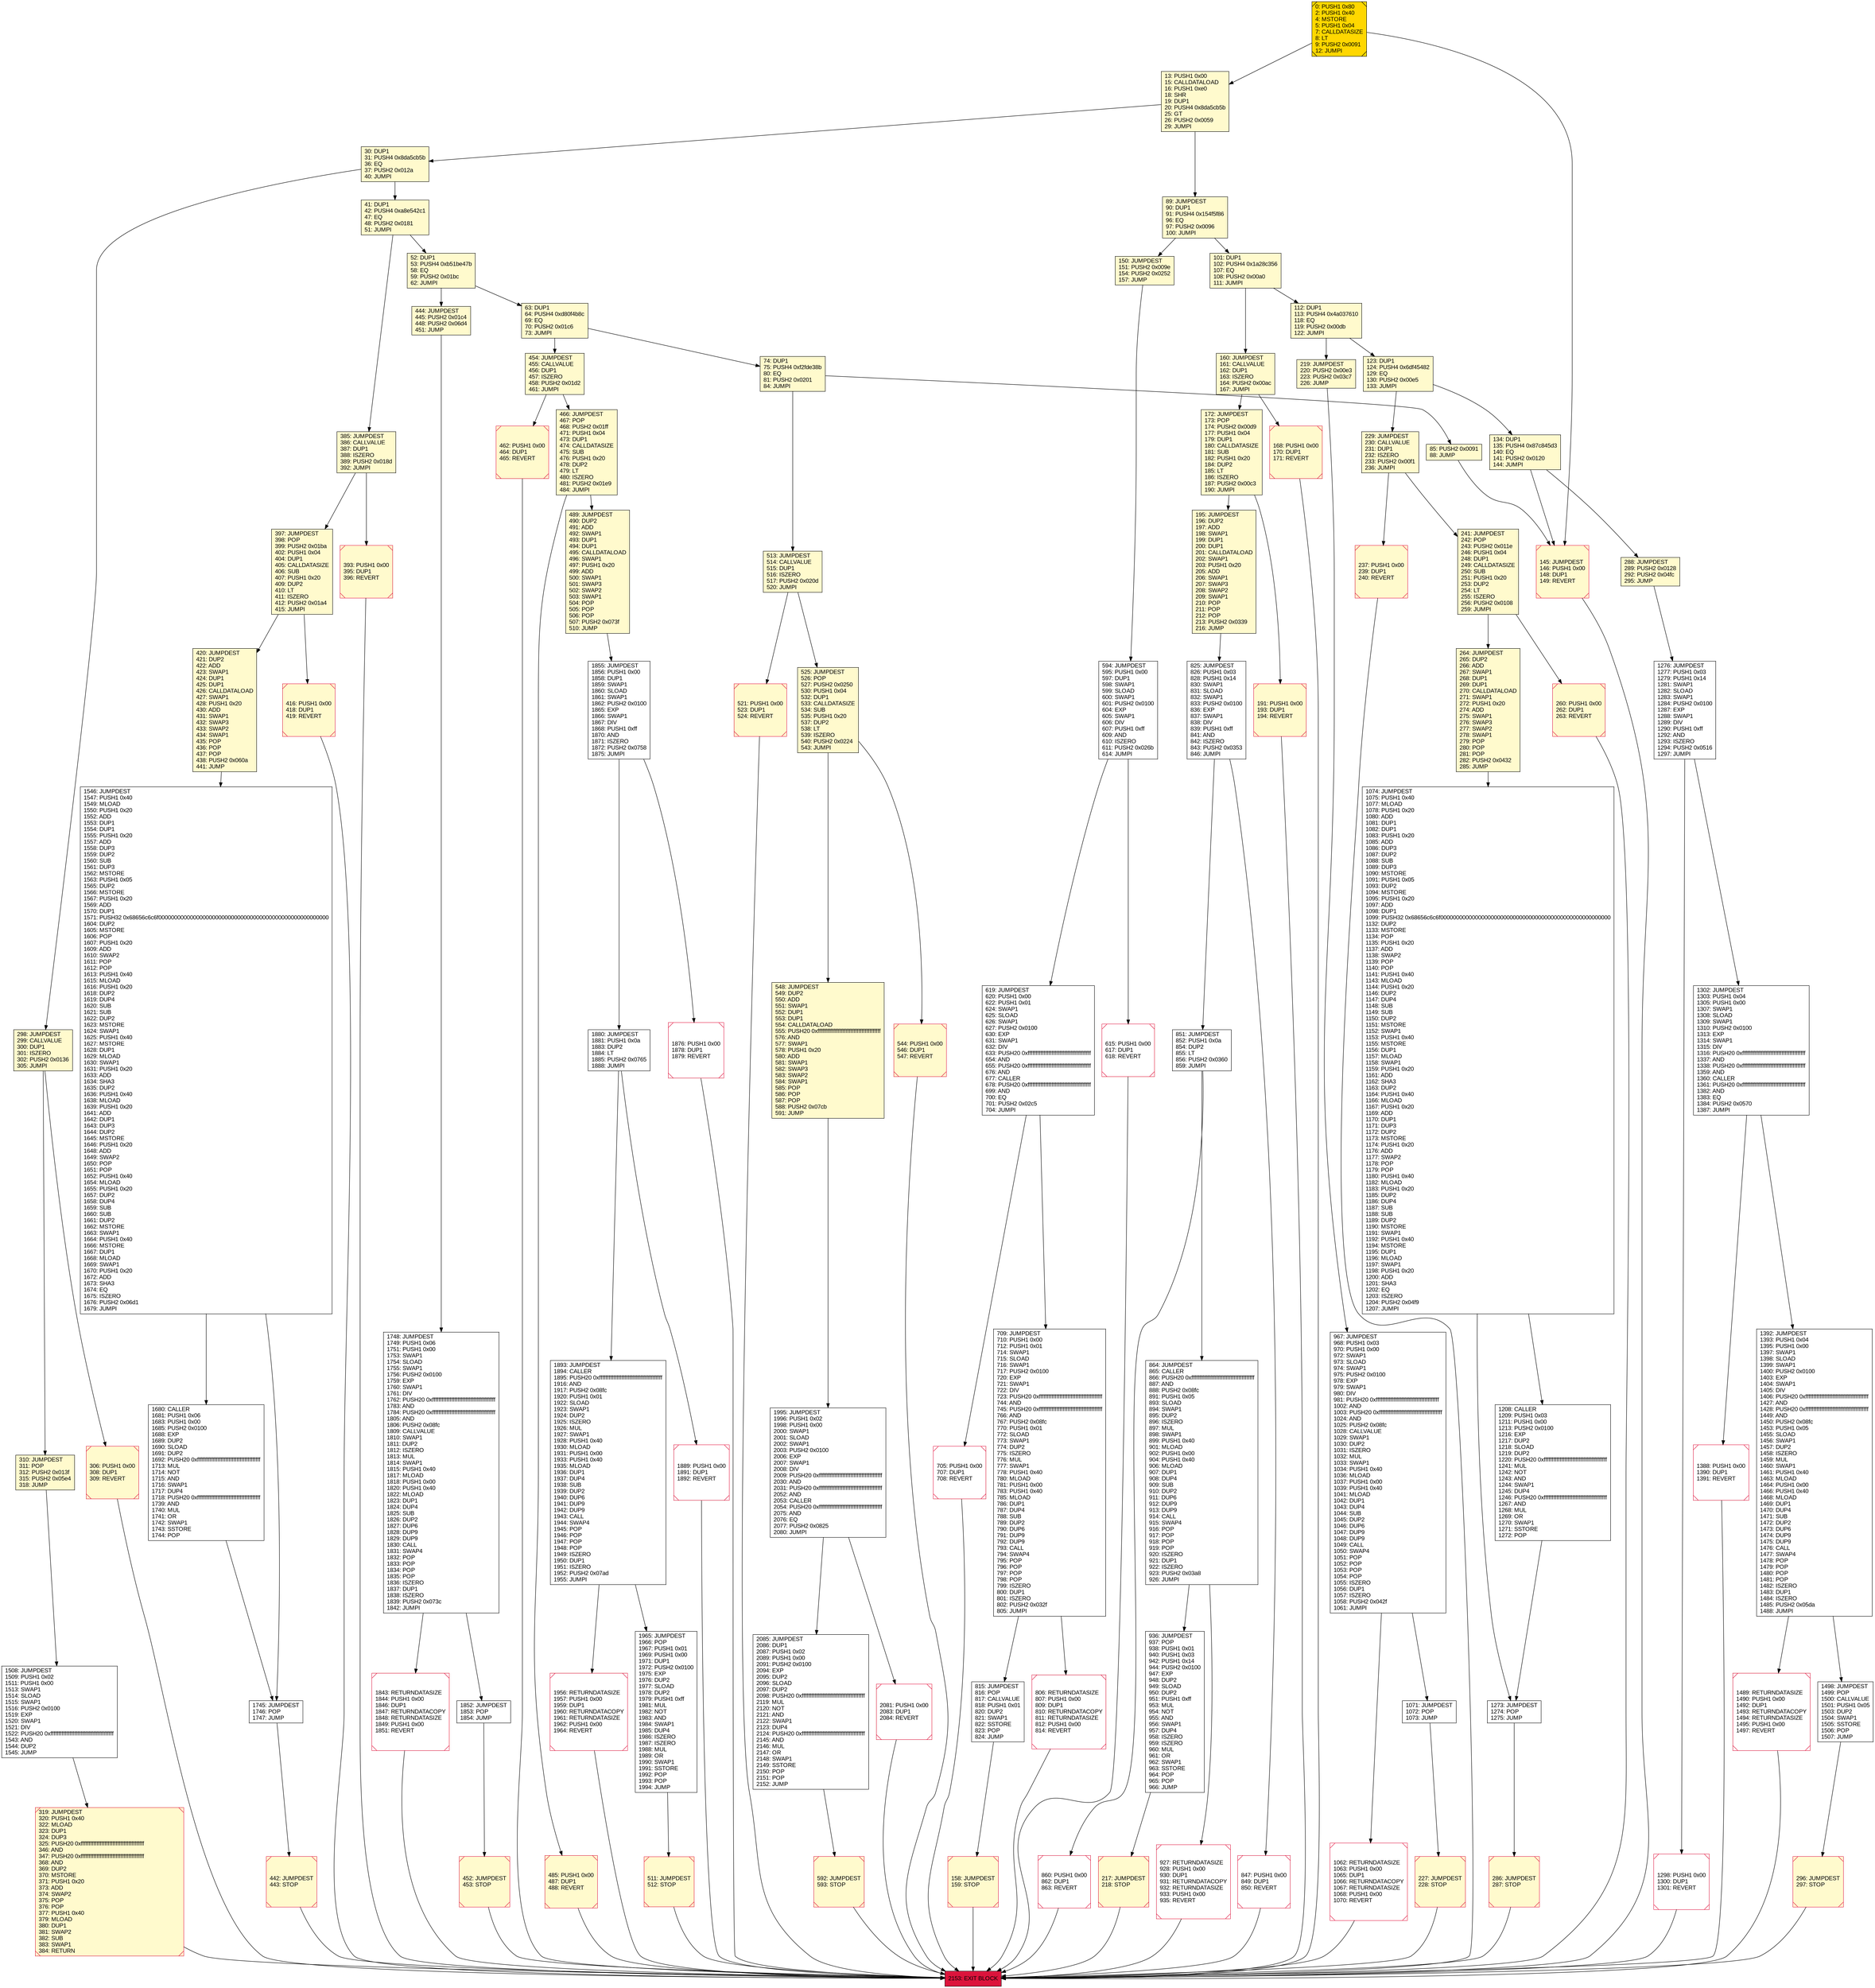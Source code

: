 digraph G {
bgcolor=transparent rankdir=UD;
node [shape=box style=filled color=black fillcolor=white fontname=arial fontcolor=black];
397 [label="397: JUMPDEST\l398: POP\l399: PUSH2 0x01ba\l402: PUSH1 0x04\l404: DUP1\l405: CALLDATASIZE\l406: SUB\l407: PUSH1 0x20\l409: DUP2\l410: LT\l411: ISZERO\l412: PUSH2 0x01a4\l415: JUMPI\l" fillcolor=lemonchiffon ];
444 [label="444: JUMPDEST\l445: PUSH2 0x01c4\l448: PUSH2 0x06d4\l451: JUMP\l" fillcolor=lemonchiffon ];
416 [label="416: PUSH1 0x00\l418: DUP1\l419: REVERT\l" fillcolor=lemonchiffon shape=Msquare color=crimson ];
219 [label="219: JUMPDEST\l220: PUSH2 0x00e3\l223: PUSH2 0x03c7\l226: JUMP\l" fillcolor=lemonchiffon ];
101 [label="101: DUP1\l102: PUSH4 0x1a28c356\l107: EQ\l108: PUSH2 0x00a0\l111: JUMPI\l" fillcolor=lemonchiffon ];
1071 [label="1071: JUMPDEST\l1072: POP\l1073: JUMP\l" ];
168 [label="168: PUSH1 0x00\l170: DUP1\l171: REVERT\l" fillcolor=lemonchiffon shape=Msquare color=crimson ];
967 [label="967: JUMPDEST\l968: PUSH1 0x03\l970: PUSH1 0x00\l972: SWAP1\l973: SLOAD\l974: SWAP1\l975: PUSH2 0x0100\l978: EXP\l979: SWAP1\l980: DIV\l981: PUSH20 0xffffffffffffffffffffffffffffffffffffffff\l1002: AND\l1003: PUSH20 0xffffffffffffffffffffffffffffffffffffffff\l1024: AND\l1025: PUSH2 0x08fc\l1028: CALLVALUE\l1029: SWAP1\l1030: DUP2\l1031: ISZERO\l1032: MUL\l1033: SWAP1\l1034: PUSH1 0x40\l1036: MLOAD\l1037: PUSH1 0x00\l1039: PUSH1 0x40\l1041: MLOAD\l1042: DUP1\l1043: DUP4\l1044: SUB\l1045: DUP2\l1046: DUP6\l1047: DUP9\l1048: DUP9\l1049: CALL\l1050: SWAP4\l1051: POP\l1052: POP\l1053: POP\l1054: POP\l1055: ISZERO\l1056: DUP1\l1057: ISZERO\l1058: PUSH2 0x042f\l1061: JUMPI\l" ];
158 [label="158: JUMPDEST\l159: STOP\l" fillcolor=lemonchiffon shape=Msquare color=crimson ];
112 [label="112: DUP1\l113: PUSH4 0x4a037610\l118: EQ\l119: PUSH2 0x00db\l122: JUMPI\l" fillcolor=lemonchiffon ];
825 [label="825: JUMPDEST\l826: PUSH1 0x03\l828: PUSH1 0x14\l830: SWAP1\l831: SLOAD\l832: SWAP1\l833: PUSH2 0x0100\l836: EXP\l837: SWAP1\l838: DIV\l839: PUSH1 0xff\l841: AND\l842: ISZERO\l843: PUSH2 0x0353\l846: JUMPI\l" ];
1880 [label="1880: JUMPDEST\l1881: PUSH1 0x0a\l1883: DUP2\l1884: LT\l1885: PUSH2 0x0765\l1888: JUMPI\l" ];
1302 [label="1302: JUMPDEST\l1303: PUSH1 0x04\l1305: PUSH1 0x00\l1307: SWAP1\l1308: SLOAD\l1309: SWAP1\l1310: PUSH2 0x0100\l1313: EXP\l1314: SWAP1\l1315: DIV\l1316: PUSH20 0xffffffffffffffffffffffffffffffffffffffff\l1337: AND\l1338: PUSH20 0xffffffffffffffffffffffffffffffffffffffff\l1359: AND\l1360: CALLER\l1361: PUSH20 0xffffffffffffffffffffffffffffffffffffffff\l1382: AND\l1383: EQ\l1384: PUSH2 0x0570\l1387: JUMPI\l" ];
513 [label="513: JUMPDEST\l514: CALLVALUE\l515: DUP1\l516: ISZERO\l517: PUSH2 0x020d\l520: JUMPI\l" fillcolor=lemonchiffon ];
30 [label="30: DUP1\l31: PUSH4 0x8da5cb5b\l36: EQ\l37: PUSH2 0x012a\l40: JUMPI\l" fillcolor=lemonchiffon ];
1852 [label="1852: JUMPDEST\l1853: POP\l1854: JUMP\l" ];
420 [label="420: JUMPDEST\l421: DUP2\l422: ADD\l423: SWAP1\l424: DUP1\l425: DUP1\l426: CALLDATALOAD\l427: SWAP1\l428: PUSH1 0x20\l430: ADD\l431: SWAP1\l432: SWAP3\l433: SWAP2\l434: SWAP1\l435: POP\l436: POP\l437: POP\l438: PUSH2 0x060a\l441: JUMP\l" fillcolor=lemonchiffon ];
191 [label="191: PUSH1 0x00\l193: DUP1\l194: REVERT\l" fillcolor=lemonchiffon shape=Msquare color=crimson ];
195 [label="195: JUMPDEST\l196: DUP2\l197: ADD\l198: SWAP1\l199: DUP1\l200: DUP1\l201: CALLDATALOAD\l202: SWAP1\l203: PUSH1 0x20\l205: ADD\l206: SWAP1\l207: SWAP3\l208: SWAP2\l209: SWAP1\l210: POP\l211: POP\l212: POP\l213: PUSH2 0x0339\l216: JUMP\l" fillcolor=lemonchiffon ];
393 [label="393: PUSH1 0x00\l395: DUP1\l396: REVERT\l" fillcolor=lemonchiffon shape=Msquare color=crimson ];
1843 [label="1843: RETURNDATASIZE\l1844: PUSH1 0x00\l1846: DUP1\l1847: RETURNDATACOPY\l1848: RETURNDATASIZE\l1849: PUSH1 0x00\l1851: REVERT\l" shape=Msquare color=crimson ];
160 [label="160: JUMPDEST\l161: CALLVALUE\l162: DUP1\l163: ISZERO\l164: PUSH2 0x00ac\l167: JUMPI\l" fillcolor=lemonchiffon ];
442 [label="442: JUMPDEST\l443: STOP\l" fillcolor=lemonchiffon shape=Msquare color=crimson ];
63 [label="63: DUP1\l64: PUSH4 0xd80f4b8c\l69: EQ\l70: PUSH2 0x01c6\l73: JUMPI\l" fillcolor=lemonchiffon ];
52 [label="52: DUP1\l53: PUSH4 0xb51be47b\l58: EQ\l59: PUSH2 0x01bc\l62: JUMPI\l" fillcolor=lemonchiffon ];
288 [label="288: JUMPDEST\l289: PUSH2 0x0128\l292: PUSH2 0x04fc\l295: JUMP\l" fillcolor=lemonchiffon ];
264 [label="264: JUMPDEST\l265: DUP2\l266: ADD\l267: SWAP1\l268: DUP1\l269: DUP1\l270: CALLDATALOAD\l271: SWAP1\l272: PUSH1 0x20\l274: ADD\l275: SWAP1\l276: SWAP3\l277: SWAP2\l278: SWAP1\l279: POP\l280: POP\l281: POP\l282: PUSH2 0x0432\l285: JUMP\l" fillcolor=lemonchiffon ];
709 [label="709: JUMPDEST\l710: PUSH1 0x00\l712: PUSH1 0x01\l714: SWAP1\l715: SLOAD\l716: SWAP1\l717: PUSH2 0x0100\l720: EXP\l721: SWAP1\l722: DIV\l723: PUSH20 0xffffffffffffffffffffffffffffffffffffffff\l744: AND\l745: PUSH20 0xffffffffffffffffffffffffffffffffffffffff\l766: AND\l767: PUSH2 0x08fc\l770: PUSH1 0x01\l772: SLOAD\l773: SWAP1\l774: DUP2\l775: ISZERO\l776: MUL\l777: SWAP1\l778: PUSH1 0x40\l780: MLOAD\l781: PUSH1 0x00\l783: PUSH1 0x40\l785: MLOAD\l786: DUP1\l787: DUP4\l788: SUB\l789: DUP2\l790: DUP6\l791: DUP9\l792: DUP9\l793: CALL\l794: SWAP4\l795: POP\l796: POP\l797: POP\l798: POP\l799: ISZERO\l800: DUP1\l801: ISZERO\l802: PUSH2 0x032f\l805: JUMPI\l" ];
241 [label="241: JUMPDEST\l242: POP\l243: PUSH2 0x011e\l246: PUSH1 0x04\l248: DUP1\l249: CALLDATASIZE\l250: SUB\l251: PUSH1 0x20\l253: DUP2\l254: LT\l255: ISZERO\l256: PUSH2 0x0108\l259: JUMPI\l" fillcolor=lemonchiffon ];
806 [label="806: RETURNDATASIZE\l807: PUSH1 0x00\l809: DUP1\l810: RETURNDATACOPY\l811: RETURNDATASIZE\l812: PUSH1 0x00\l814: REVERT\l" shape=Msquare color=crimson ];
1062 [label="1062: RETURNDATASIZE\l1063: PUSH1 0x00\l1065: DUP1\l1066: RETURNDATACOPY\l1067: RETURNDATASIZE\l1068: PUSH1 0x00\l1070: REVERT\l" shape=Msquare color=crimson ];
89 [label="89: JUMPDEST\l90: DUP1\l91: PUSH4 0x154f5f86\l96: EQ\l97: PUSH2 0x0096\l100: JUMPI\l" fillcolor=lemonchiffon ];
485 [label="485: PUSH1 0x00\l487: DUP1\l488: REVERT\l" fillcolor=lemonchiffon shape=Msquare color=crimson ];
489 [label="489: JUMPDEST\l490: DUP2\l491: ADD\l492: SWAP1\l493: DUP1\l494: DUP1\l495: CALLDATALOAD\l496: SWAP1\l497: PUSH1 0x20\l499: ADD\l500: SWAP1\l501: SWAP3\l502: SWAP2\l503: SWAP1\l504: POP\l505: POP\l506: POP\l507: PUSH2 0x073f\l510: JUMP\l" fillcolor=lemonchiffon ];
237 [label="237: PUSH1 0x00\l239: DUP1\l240: REVERT\l" fillcolor=lemonchiffon shape=Msquare color=crimson ];
217 [label="217: JUMPDEST\l218: STOP\l" fillcolor=lemonchiffon shape=Msquare color=crimson ];
1508 [label="1508: JUMPDEST\l1509: PUSH1 0x02\l1511: PUSH1 0x00\l1513: SWAP1\l1514: SLOAD\l1515: SWAP1\l1516: PUSH2 0x0100\l1519: EXP\l1520: SWAP1\l1521: DIV\l1522: PUSH20 0xffffffffffffffffffffffffffffffffffffffff\l1543: AND\l1544: DUP2\l1545: JUMP\l" ];
452 [label="452: JUMPDEST\l453: STOP\l" fillcolor=lemonchiffon shape=Msquare color=crimson ];
134 [label="134: DUP1\l135: PUSH4 0x87c845d3\l140: EQ\l141: PUSH2 0x0120\l144: JUMPI\l" fillcolor=lemonchiffon ];
936 [label="936: JUMPDEST\l937: POP\l938: PUSH1 0x01\l940: PUSH1 0x03\l942: PUSH1 0x14\l944: PUSH2 0x0100\l947: EXP\l948: DUP2\l949: SLOAD\l950: DUP2\l951: PUSH1 0xff\l953: MUL\l954: NOT\l955: AND\l956: SWAP1\l957: DUP4\l958: ISZERO\l959: ISZERO\l960: MUL\l961: OR\l962: SWAP1\l963: SSTORE\l964: POP\l965: POP\l966: JUMP\l" ];
229 [label="229: JUMPDEST\l230: CALLVALUE\l231: DUP1\l232: ISZERO\l233: PUSH2 0x00f1\l236: JUMPI\l" fillcolor=lemonchiffon ];
298 [label="298: JUMPDEST\l299: CALLVALUE\l300: DUP1\l301: ISZERO\l302: PUSH2 0x0136\l305: JUMPI\l" fillcolor=lemonchiffon ];
85 [label="85: PUSH2 0x0091\l88: JUMP\l" fillcolor=lemonchiffon ];
466 [label="466: JUMPDEST\l467: POP\l468: PUSH2 0x01ff\l471: PUSH1 0x04\l473: DUP1\l474: CALLDATASIZE\l475: SUB\l476: PUSH1 0x20\l478: DUP2\l479: LT\l480: ISZERO\l481: PUSH2 0x01e9\l484: JUMPI\l" fillcolor=lemonchiffon ];
1208 [label="1208: CALLER\l1209: PUSH1 0x03\l1211: PUSH1 0x00\l1213: PUSH2 0x0100\l1216: EXP\l1217: DUP2\l1218: SLOAD\l1219: DUP2\l1220: PUSH20 0xffffffffffffffffffffffffffffffffffffffff\l1241: MUL\l1242: NOT\l1243: AND\l1244: SWAP1\l1245: DUP4\l1246: PUSH20 0xffffffffffffffffffffffffffffffffffffffff\l1267: AND\l1268: MUL\l1269: OR\l1270: SWAP1\l1271: SSTORE\l1272: POP\l" ];
705 [label="705: PUSH1 0x00\l707: DUP1\l708: REVERT\l" shape=Msquare color=crimson ];
2085 [label="2085: JUMPDEST\l2086: DUP1\l2087: PUSH1 0x02\l2089: PUSH1 0x00\l2091: PUSH2 0x0100\l2094: EXP\l2095: DUP2\l2096: SLOAD\l2097: DUP2\l2098: PUSH20 0xffffffffffffffffffffffffffffffffffffffff\l2119: MUL\l2120: NOT\l2121: AND\l2122: SWAP1\l2123: DUP4\l2124: PUSH20 0xffffffffffffffffffffffffffffffffffffffff\l2145: AND\l2146: MUL\l2147: OR\l2148: SWAP1\l2149: SSTORE\l2150: POP\l2151: POP\l2152: JUMP\l" ];
385 [label="385: JUMPDEST\l386: CALLVALUE\l387: DUP1\l388: ISZERO\l389: PUSH2 0x018d\l392: JUMPI\l" fillcolor=lemonchiffon ];
2153 [label="2153: EXIT BLOCK\l" fillcolor=crimson ];
511 [label="511: JUMPDEST\l512: STOP\l" fillcolor=lemonchiffon shape=Msquare color=crimson ];
319 [label="319: JUMPDEST\l320: PUSH1 0x40\l322: MLOAD\l323: DUP1\l324: DUP3\l325: PUSH20 0xffffffffffffffffffffffffffffffffffffffff\l346: AND\l347: PUSH20 0xffffffffffffffffffffffffffffffffffffffff\l368: AND\l369: DUP2\l370: MSTORE\l371: PUSH1 0x20\l373: ADD\l374: SWAP2\l375: POP\l376: POP\l377: PUSH1 0x40\l379: MLOAD\l380: DUP1\l381: SWAP2\l382: SUB\l383: SWAP1\l384: RETURN\l" fillcolor=lemonchiffon shape=Msquare color=crimson ];
41 [label="41: DUP1\l42: PUSH4 0xa8e542c1\l47: EQ\l48: PUSH2 0x0181\l51: JUMPI\l" fillcolor=lemonchiffon ];
462 [label="462: PUSH1 0x00\l464: DUP1\l465: REVERT\l" fillcolor=lemonchiffon shape=Msquare color=crimson ];
150 [label="150: JUMPDEST\l151: PUSH2 0x009e\l154: PUSH2 0x0252\l157: JUMP\l" fillcolor=lemonchiffon ];
227 [label="227: JUMPDEST\l228: STOP\l" fillcolor=lemonchiffon shape=Msquare color=crimson ];
525 [label="525: JUMPDEST\l526: POP\l527: PUSH2 0x0250\l530: PUSH1 0x04\l532: DUP1\l533: CALLDATASIZE\l534: SUB\l535: PUSH1 0x20\l537: DUP2\l538: LT\l539: ISZERO\l540: PUSH2 0x0224\l543: JUMPI\l" fillcolor=lemonchiffon ];
74 [label="74: DUP1\l75: PUSH4 0xf2fde38b\l80: EQ\l81: PUSH2 0x0201\l84: JUMPI\l" fillcolor=lemonchiffon ];
851 [label="851: JUMPDEST\l852: PUSH1 0x0a\l854: DUP2\l855: LT\l856: PUSH2 0x0360\l859: JUMPI\l" ];
2081 [label="2081: PUSH1 0x00\l2083: DUP1\l2084: REVERT\l" shape=Msquare color=crimson ];
544 [label="544: PUSH1 0x00\l546: DUP1\l547: REVERT\l" fillcolor=lemonchiffon shape=Msquare color=crimson ];
927 [label="927: RETURNDATASIZE\l928: PUSH1 0x00\l930: DUP1\l931: RETURNDATACOPY\l932: RETURNDATASIZE\l933: PUSH1 0x00\l935: REVERT\l" shape=Msquare color=crimson ];
172 [label="172: JUMPDEST\l173: POP\l174: PUSH2 0x00d9\l177: PUSH1 0x04\l179: DUP1\l180: CALLDATASIZE\l181: SUB\l182: PUSH1 0x20\l184: DUP2\l185: LT\l186: ISZERO\l187: PUSH2 0x00c3\l190: JUMPI\l" fillcolor=lemonchiffon ];
286 [label="286: JUMPDEST\l287: STOP\l" fillcolor=lemonchiffon shape=Msquare color=crimson ];
13 [label="13: PUSH1 0x00\l15: CALLDATALOAD\l16: PUSH1 0xe0\l18: SHR\l19: DUP1\l20: PUSH4 0x8da5cb5b\l25: GT\l26: PUSH2 0x0059\l29: JUMPI\l" fillcolor=lemonchiffon ];
306 [label="306: PUSH1 0x00\l308: DUP1\l309: REVERT\l" fillcolor=lemonchiffon shape=Msquare color=crimson ];
145 [label="145: JUMPDEST\l146: PUSH1 0x00\l148: DUP1\l149: REVERT\l" fillcolor=lemonchiffon shape=Msquare color=crimson ];
1893 [label="1893: JUMPDEST\l1894: CALLER\l1895: PUSH20 0xffffffffffffffffffffffffffffffffffffffff\l1916: AND\l1917: PUSH2 0x08fc\l1920: PUSH1 0x01\l1922: SLOAD\l1923: SWAP1\l1924: DUP2\l1925: ISZERO\l1926: MUL\l1927: SWAP1\l1928: PUSH1 0x40\l1930: MLOAD\l1931: PUSH1 0x00\l1933: PUSH1 0x40\l1935: MLOAD\l1936: DUP1\l1937: DUP4\l1938: SUB\l1939: DUP2\l1940: DUP6\l1941: DUP9\l1942: DUP9\l1943: CALL\l1944: SWAP4\l1945: POP\l1946: POP\l1947: POP\l1948: POP\l1949: ISZERO\l1950: DUP1\l1951: ISZERO\l1952: PUSH2 0x07ad\l1955: JUMPI\l" ];
1546 [label="1546: JUMPDEST\l1547: PUSH1 0x40\l1549: MLOAD\l1550: PUSH1 0x20\l1552: ADD\l1553: DUP1\l1554: DUP1\l1555: PUSH1 0x20\l1557: ADD\l1558: DUP3\l1559: DUP2\l1560: SUB\l1561: DUP3\l1562: MSTORE\l1563: PUSH1 0x05\l1565: DUP2\l1566: MSTORE\l1567: PUSH1 0x20\l1569: ADD\l1570: DUP1\l1571: PUSH32 0x68656c6c6f000000000000000000000000000000000000000000000000000000\l1604: DUP2\l1605: MSTORE\l1606: POP\l1607: PUSH1 0x20\l1609: ADD\l1610: SWAP2\l1611: POP\l1612: POP\l1613: PUSH1 0x40\l1615: MLOAD\l1616: PUSH1 0x20\l1618: DUP2\l1619: DUP4\l1620: SUB\l1621: SUB\l1622: DUP2\l1623: MSTORE\l1624: SWAP1\l1625: PUSH1 0x40\l1627: MSTORE\l1628: DUP1\l1629: MLOAD\l1630: SWAP1\l1631: PUSH1 0x20\l1633: ADD\l1634: SHA3\l1635: DUP2\l1636: PUSH1 0x40\l1638: MLOAD\l1639: PUSH1 0x20\l1641: ADD\l1642: DUP1\l1643: DUP3\l1644: DUP2\l1645: MSTORE\l1646: PUSH1 0x20\l1648: ADD\l1649: SWAP2\l1650: POP\l1651: POP\l1652: PUSH1 0x40\l1654: MLOAD\l1655: PUSH1 0x20\l1657: DUP2\l1658: DUP4\l1659: SUB\l1660: SUB\l1661: DUP2\l1662: MSTORE\l1663: SWAP1\l1664: PUSH1 0x40\l1666: MSTORE\l1667: DUP1\l1668: MLOAD\l1669: SWAP1\l1670: PUSH1 0x20\l1672: ADD\l1673: SHA3\l1674: EQ\l1675: ISZERO\l1676: PUSH2 0x06d1\l1679: JUMPI\l" ];
260 [label="260: PUSH1 0x00\l262: DUP1\l263: REVERT\l" fillcolor=lemonchiffon shape=Msquare color=crimson ];
548 [label="548: JUMPDEST\l549: DUP2\l550: ADD\l551: SWAP1\l552: DUP1\l553: DUP1\l554: CALLDATALOAD\l555: PUSH20 0xffffffffffffffffffffffffffffffffffffffff\l576: AND\l577: SWAP1\l578: PUSH1 0x20\l580: ADD\l581: SWAP1\l582: SWAP3\l583: SWAP2\l584: SWAP1\l585: POP\l586: POP\l587: POP\l588: PUSH2 0x07cb\l591: JUMP\l" fillcolor=lemonchiffon ];
1855 [label="1855: JUMPDEST\l1856: PUSH1 0x00\l1858: DUP1\l1859: SWAP1\l1860: SLOAD\l1861: SWAP1\l1862: PUSH2 0x0100\l1865: EXP\l1866: SWAP1\l1867: DIV\l1868: PUSH1 0xff\l1870: AND\l1871: ISZERO\l1872: PUSH2 0x0758\l1875: JUMPI\l" ];
521 [label="521: PUSH1 0x00\l523: DUP1\l524: REVERT\l" fillcolor=lemonchiffon shape=Msquare color=crimson ];
594 [label="594: JUMPDEST\l595: PUSH1 0x00\l597: DUP1\l598: SWAP1\l599: SLOAD\l600: SWAP1\l601: PUSH2 0x0100\l604: EXP\l605: SWAP1\l606: DIV\l607: PUSH1 0xff\l609: AND\l610: ISZERO\l611: PUSH2 0x026b\l614: JUMPI\l" ];
1298 [label="1298: PUSH1 0x00\l1300: DUP1\l1301: REVERT\l" shape=Msquare color=crimson ];
619 [label="619: JUMPDEST\l620: PUSH1 0x00\l622: PUSH1 0x01\l624: SWAP1\l625: SLOAD\l626: SWAP1\l627: PUSH2 0x0100\l630: EXP\l631: SWAP1\l632: DIV\l633: PUSH20 0xffffffffffffffffffffffffffffffffffffffff\l654: AND\l655: PUSH20 0xffffffffffffffffffffffffffffffffffffffff\l676: AND\l677: CALLER\l678: PUSH20 0xffffffffffffffffffffffffffffffffffffffff\l699: AND\l700: EQ\l701: PUSH2 0x02c5\l704: JUMPI\l" ];
1498 [label="1498: JUMPDEST\l1499: POP\l1500: CALLVALUE\l1501: PUSH1 0x05\l1503: DUP2\l1504: SWAP1\l1505: SSTORE\l1506: POP\l1507: JUMP\l" ];
296 [label="296: JUMPDEST\l297: STOP\l" fillcolor=lemonchiffon shape=Msquare color=crimson ];
864 [label="864: JUMPDEST\l865: CALLER\l866: PUSH20 0xffffffffffffffffffffffffffffffffffffffff\l887: AND\l888: PUSH2 0x08fc\l891: PUSH1 0x05\l893: SLOAD\l894: SWAP1\l895: DUP2\l896: ISZERO\l897: MUL\l898: SWAP1\l899: PUSH1 0x40\l901: MLOAD\l902: PUSH1 0x00\l904: PUSH1 0x40\l906: MLOAD\l907: DUP1\l908: DUP4\l909: SUB\l910: DUP2\l911: DUP6\l912: DUP9\l913: DUP9\l914: CALL\l915: SWAP4\l916: POP\l917: POP\l918: POP\l919: POP\l920: ISZERO\l921: DUP1\l922: ISZERO\l923: PUSH2 0x03a8\l926: JUMPI\l" ];
1074 [label="1074: JUMPDEST\l1075: PUSH1 0x40\l1077: MLOAD\l1078: PUSH1 0x20\l1080: ADD\l1081: DUP1\l1082: DUP1\l1083: PUSH1 0x20\l1085: ADD\l1086: DUP3\l1087: DUP2\l1088: SUB\l1089: DUP3\l1090: MSTORE\l1091: PUSH1 0x05\l1093: DUP2\l1094: MSTORE\l1095: PUSH1 0x20\l1097: ADD\l1098: DUP1\l1099: PUSH32 0x68656c6c6f000000000000000000000000000000000000000000000000000000\l1132: DUP2\l1133: MSTORE\l1134: POP\l1135: PUSH1 0x20\l1137: ADD\l1138: SWAP2\l1139: POP\l1140: POP\l1141: PUSH1 0x40\l1143: MLOAD\l1144: PUSH1 0x20\l1146: DUP2\l1147: DUP4\l1148: SUB\l1149: SUB\l1150: DUP2\l1151: MSTORE\l1152: SWAP1\l1153: PUSH1 0x40\l1155: MSTORE\l1156: DUP1\l1157: MLOAD\l1158: SWAP1\l1159: PUSH1 0x20\l1161: ADD\l1162: SHA3\l1163: DUP2\l1164: PUSH1 0x40\l1166: MLOAD\l1167: PUSH1 0x20\l1169: ADD\l1170: DUP1\l1171: DUP3\l1172: DUP2\l1173: MSTORE\l1174: PUSH1 0x20\l1176: ADD\l1177: SWAP2\l1178: POP\l1179: POP\l1180: PUSH1 0x40\l1182: MLOAD\l1183: PUSH1 0x20\l1185: DUP2\l1186: DUP4\l1187: SUB\l1188: SUB\l1189: DUP2\l1190: MSTORE\l1191: SWAP1\l1192: PUSH1 0x40\l1194: MSTORE\l1195: DUP1\l1196: MLOAD\l1197: SWAP1\l1198: PUSH1 0x20\l1200: ADD\l1201: SHA3\l1202: EQ\l1203: ISZERO\l1204: PUSH2 0x04f9\l1207: JUMPI\l" ];
1956 [label="1956: RETURNDATASIZE\l1957: PUSH1 0x00\l1959: DUP1\l1960: RETURNDATACOPY\l1961: RETURNDATASIZE\l1962: PUSH1 0x00\l1964: REVERT\l" shape=Msquare color=crimson ];
1680 [label="1680: CALLER\l1681: PUSH1 0x06\l1683: PUSH1 0x00\l1685: PUSH2 0x0100\l1688: EXP\l1689: DUP2\l1690: SLOAD\l1691: DUP2\l1692: PUSH20 0xffffffffffffffffffffffffffffffffffffffff\l1713: MUL\l1714: NOT\l1715: AND\l1716: SWAP1\l1717: DUP4\l1718: PUSH20 0xffffffffffffffffffffffffffffffffffffffff\l1739: AND\l1740: MUL\l1741: OR\l1742: SWAP1\l1743: SSTORE\l1744: POP\l" ];
1889 [label="1889: PUSH1 0x00\l1891: DUP1\l1892: REVERT\l" shape=Msquare color=crimson ];
0 [label="0: PUSH1 0x80\l2: PUSH1 0x40\l4: MSTORE\l5: PUSH1 0x04\l7: CALLDATASIZE\l8: LT\l9: PUSH2 0x0091\l12: JUMPI\l" fillcolor=lemonchiffon shape=Msquare fillcolor=gold ];
592 [label="592: JUMPDEST\l593: STOP\l" fillcolor=lemonchiffon shape=Msquare color=crimson ];
615 [label="615: PUSH1 0x00\l617: DUP1\l618: REVERT\l" shape=Msquare color=crimson ];
1489 [label="1489: RETURNDATASIZE\l1490: PUSH1 0x00\l1492: DUP1\l1493: RETURNDATACOPY\l1494: RETURNDATASIZE\l1495: PUSH1 0x00\l1497: REVERT\l" shape=Msquare color=crimson ];
310 [label="310: JUMPDEST\l311: POP\l312: PUSH2 0x013f\l315: PUSH2 0x05e4\l318: JUMP\l" fillcolor=lemonchiffon ];
1388 [label="1388: PUSH1 0x00\l1390: DUP1\l1391: REVERT\l" shape=Msquare color=crimson ];
1392 [label="1392: JUMPDEST\l1393: PUSH1 0x04\l1395: PUSH1 0x00\l1397: SWAP1\l1398: SLOAD\l1399: SWAP1\l1400: PUSH2 0x0100\l1403: EXP\l1404: SWAP1\l1405: DIV\l1406: PUSH20 0xffffffffffffffffffffffffffffffffffffffff\l1427: AND\l1428: PUSH20 0xffffffffffffffffffffffffffffffffffffffff\l1449: AND\l1450: PUSH2 0x08fc\l1453: PUSH1 0x05\l1455: SLOAD\l1456: SWAP1\l1457: DUP2\l1458: ISZERO\l1459: MUL\l1460: SWAP1\l1461: PUSH1 0x40\l1463: MLOAD\l1464: PUSH1 0x00\l1466: PUSH1 0x40\l1468: MLOAD\l1469: DUP1\l1470: DUP4\l1471: SUB\l1472: DUP2\l1473: DUP6\l1474: DUP9\l1475: DUP9\l1476: CALL\l1477: SWAP4\l1478: POP\l1479: POP\l1480: POP\l1481: POP\l1482: ISZERO\l1483: DUP1\l1484: ISZERO\l1485: PUSH2 0x05da\l1488: JUMPI\l" ];
1276 [label="1276: JUMPDEST\l1277: PUSH1 0x03\l1279: PUSH1 0x14\l1281: SWAP1\l1282: SLOAD\l1283: SWAP1\l1284: PUSH2 0x0100\l1287: EXP\l1288: SWAP1\l1289: DIV\l1290: PUSH1 0xff\l1292: AND\l1293: ISZERO\l1294: PUSH2 0x0516\l1297: JUMPI\l" ];
815 [label="815: JUMPDEST\l816: POP\l817: CALLVALUE\l818: PUSH1 0x01\l820: DUP2\l821: SWAP1\l822: SSTORE\l823: POP\l824: JUMP\l" ];
1273 [label="1273: JUMPDEST\l1274: POP\l1275: JUMP\l" ];
1748 [label="1748: JUMPDEST\l1749: PUSH1 0x06\l1751: PUSH1 0x00\l1753: SWAP1\l1754: SLOAD\l1755: SWAP1\l1756: PUSH2 0x0100\l1759: EXP\l1760: SWAP1\l1761: DIV\l1762: PUSH20 0xffffffffffffffffffffffffffffffffffffffff\l1783: AND\l1784: PUSH20 0xffffffffffffffffffffffffffffffffffffffff\l1805: AND\l1806: PUSH2 0x08fc\l1809: CALLVALUE\l1810: SWAP1\l1811: DUP2\l1812: ISZERO\l1813: MUL\l1814: SWAP1\l1815: PUSH1 0x40\l1817: MLOAD\l1818: PUSH1 0x00\l1820: PUSH1 0x40\l1822: MLOAD\l1823: DUP1\l1824: DUP4\l1825: SUB\l1826: DUP2\l1827: DUP6\l1828: DUP9\l1829: DUP9\l1830: CALL\l1831: SWAP4\l1832: POP\l1833: POP\l1834: POP\l1835: POP\l1836: ISZERO\l1837: DUP1\l1838: ISZERO\l1839: PUSH2 0x073c\l1842: JUMPI\l" ];
123 [label="123: DUP1\l124: PUSH4 0x6df45482\l129: EQ\l130: PUSH2 0x00e5\l133: JUMPI\l" fillcolor=lemonchiffon ];
1995 [label="1995: JUMPDEST\l1996: PUSH1 0x02\l1998: PUSH1 0x00\l2000: SWAP1\l2001: SLOAD\l2002: SWAP1\l2003: PUSH2 0x0100\l2006: EXP\l2007: SWAP1\l2008: DIV\l2009: PUSH20 0xffffffffffffffffffffffffffffffffffffffff\l2030: AND\l2031: PUSH20 0xffffffffffffffffffffffffffffffffffffffff\l2052: AND\l2053: CALLER\l2054: PUSH20 0xffffffffffffffffffffffffffffffffffffffff\l2075: AND\l2076: EQ\l2077: PUSH2 0x0825\l2080: JUMPI\l" ];
1965 [label="1965: JUMPDEST\l1966: POP\l1967: PUSH1 0x01\l1969: PUSH1 0x00\l1971: DUP1\l1972: PUSH2 0x0100\l1975: EXP\l1976: DUP2\l1977: SLOAD\l1978: DUP2\l1979: PUSH1 0xff\l1981: MUL\l1982: NOT\l1983: AND\l1984: SWAP1\l1985: DUP4\l1986: ISZERO\l1987: ISZERO\l1988: MUL\l1989: OR\l1990: SWAP1\l1991: SSTORE\l1992: POP\l1993: POP\l1994: JUMP\l" ];
847 [label="847: PUSH1 0x00\l849: DUP1\l850: REVERT\l" shape=Msquare color=crimson ];
1876 [label="1876: PUSH1 0x00\l1878: DUP1\l1879: REVERT\l" shape=Msquare color=crimson ];
1745 [label="1745: JUMPDEST\l1746: POP\l1747: JUMP\l" ];
860 [label="860: PUSH1 0x00\l862: DUP1\l863: REVERT\l" shape=Msquare color=crimson ];
454 [label="454: JUMPDEST\l455: CALLVALUE\l456: DUP1\l457: ISZERO\l458: PUSH2 0x01d2\l461: JUMPI\l" fillcolor=lemonchiffon ];
397 -> 416;
967 -> 1071;
511 -> 2153;
241 -> 264;
709 -> 806;
319 -> 2153;
594 -> 619;
1498 -> 296;
462 -> 2153;
41 -> 385;
52 -> 63;
1392 -> 1489;
705 -> 2153;
219 -> 967;
101 -> 112;
112 -> 219;
229 -> 237;
936 -> 217;
397 -> 420;
466 -> 485;
227 -> 2153;
466 -> 489;
160 -> 168;
1508 -> 319;
217 -> 2153;
237 -> 2153;
74 -> 85;
1893 -> 1956;
101 -> 160;
485 -> 2153;
89 -> 150;
195 -> 825;
967 -> 1062;
52 -> 444;
1680 -> 1745;
864 -> 927;
452 -> 2153;
89 -> 101;
385 -> 393;
393 -> 2153;
1843 -> 2153;
30 -> 298;
548 -> 1995;
442 -> 2153;
0 -> 13;
1852 -> 452;
63 -> 74;
1855 -> 1876;
806 -> 2153;
1062 -> 2153;
1273 -> 286;
0 -> 145;
41 -> 52;
1546 -> 1680;
168 -> 2153;
1276 -> 1298;
158 -> 2153;
513 -> 525;
1074 -> 1273;
74 -> 513;
134 -> 288;
1995 -> 2081;
416 -> 2153;
385 -> 397;
1546 -> 1745;
825 -> 851;
229 -> 241;
1893 -> 1965;
1392 -> 1498;
30 -> 41;
191 -> 2153;
594 -> 615;
1071 -> 227;
1965 -> 511;
420 -> 1546;
851 -> 860;
310 -> 1508;
264 -> 1074;
1995 -> 2085;
847 -> 2153;
1208 -> 1273;
619 -> 709;
1880 -> 1893;
13 -> 30;
454 -> 462;
860 -> 2153;
298 -> 310;
172 -> 191;
1876 -> 2153;
241 -> 260;
160 -> 172;
1489 -> 2153;
1388 -> 2153;
2085 -> 592;
454 -> 466;
1889 -> 2153;
592 -> 2153;
172 -> 195;
615 -> 2153;
123 -> 229;
513 -> 521;
1855 -> 1880;
123 -> 134;
521 -> 2153;
150 -> 594;
851 -> 864;
134 -> 145;
1276 -> 1302;
13 -> 89;
298 -> 306;
63 -> 454;
260 -> 2153;
1748 -> 1843;
85 -> 145;
815 -> 158;
619 -> 705;
296 -> 2153;
1880 -> 1889;
1956 -> 2153;
1745 -> 442;
1298 -> 2153;
1302 -> 1388;
1302 -> 1392;
525 -> 548;
489 -> 1855;
709 -> 815;
286 -> 2153;
1074 -> 1208;
444 -> 1748;
288 -> 1276;
544 -> 2153;
864 -> 936;
2081 -> 2153;
927 -> 2153;
112 -> 123;
525 -> 544;
306 -> 2153;
825 -> 847;
145 -> 2153;
1748 -> 1852;
}